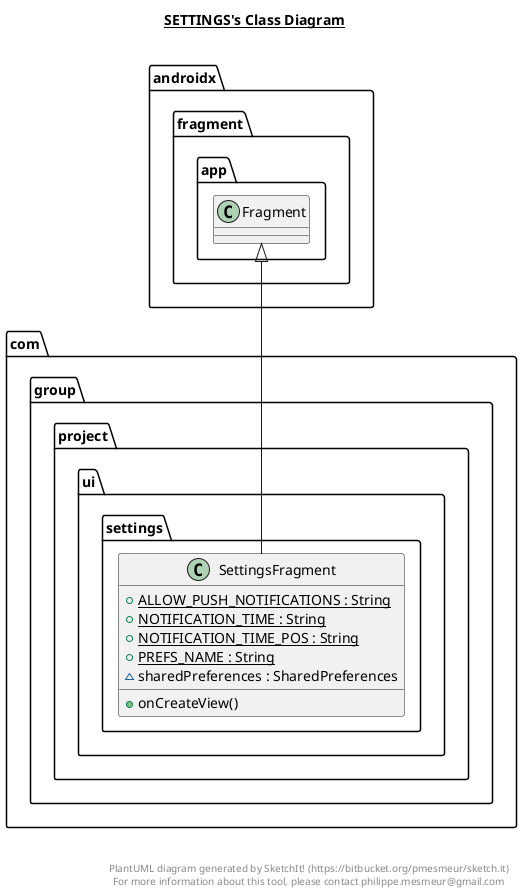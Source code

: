 @startuml

title __SETTINGS's Class Diagram__\n

  namespace com.group.project {
    namespace ui.settings {
      class com.group.project.ui.settings.SettingsFragment {
          {static} + ALLOW_PUSH_NOTIFICATIONS : String
          {static} + NOTIFICATION_TIME : String
          {static} + NOTIFICATION_TIME_POS : String
          {static} + PREFS_NAME : String
          ~ sharedPreferences : SharedPreferences
          + onCreateView()
      }
    }
  }
  

  com.group.project.ui.settings.SettingsFragment -up-|> androidx.fragment.app.Fragment


right footer


PlantUML diagram generated by SketchIt! (https://bitbucket.org/pmesmeur/sketch.it)
For more information about this tool, please contact philippe.mesmeur@gmail.com
endfooter

@enduml
